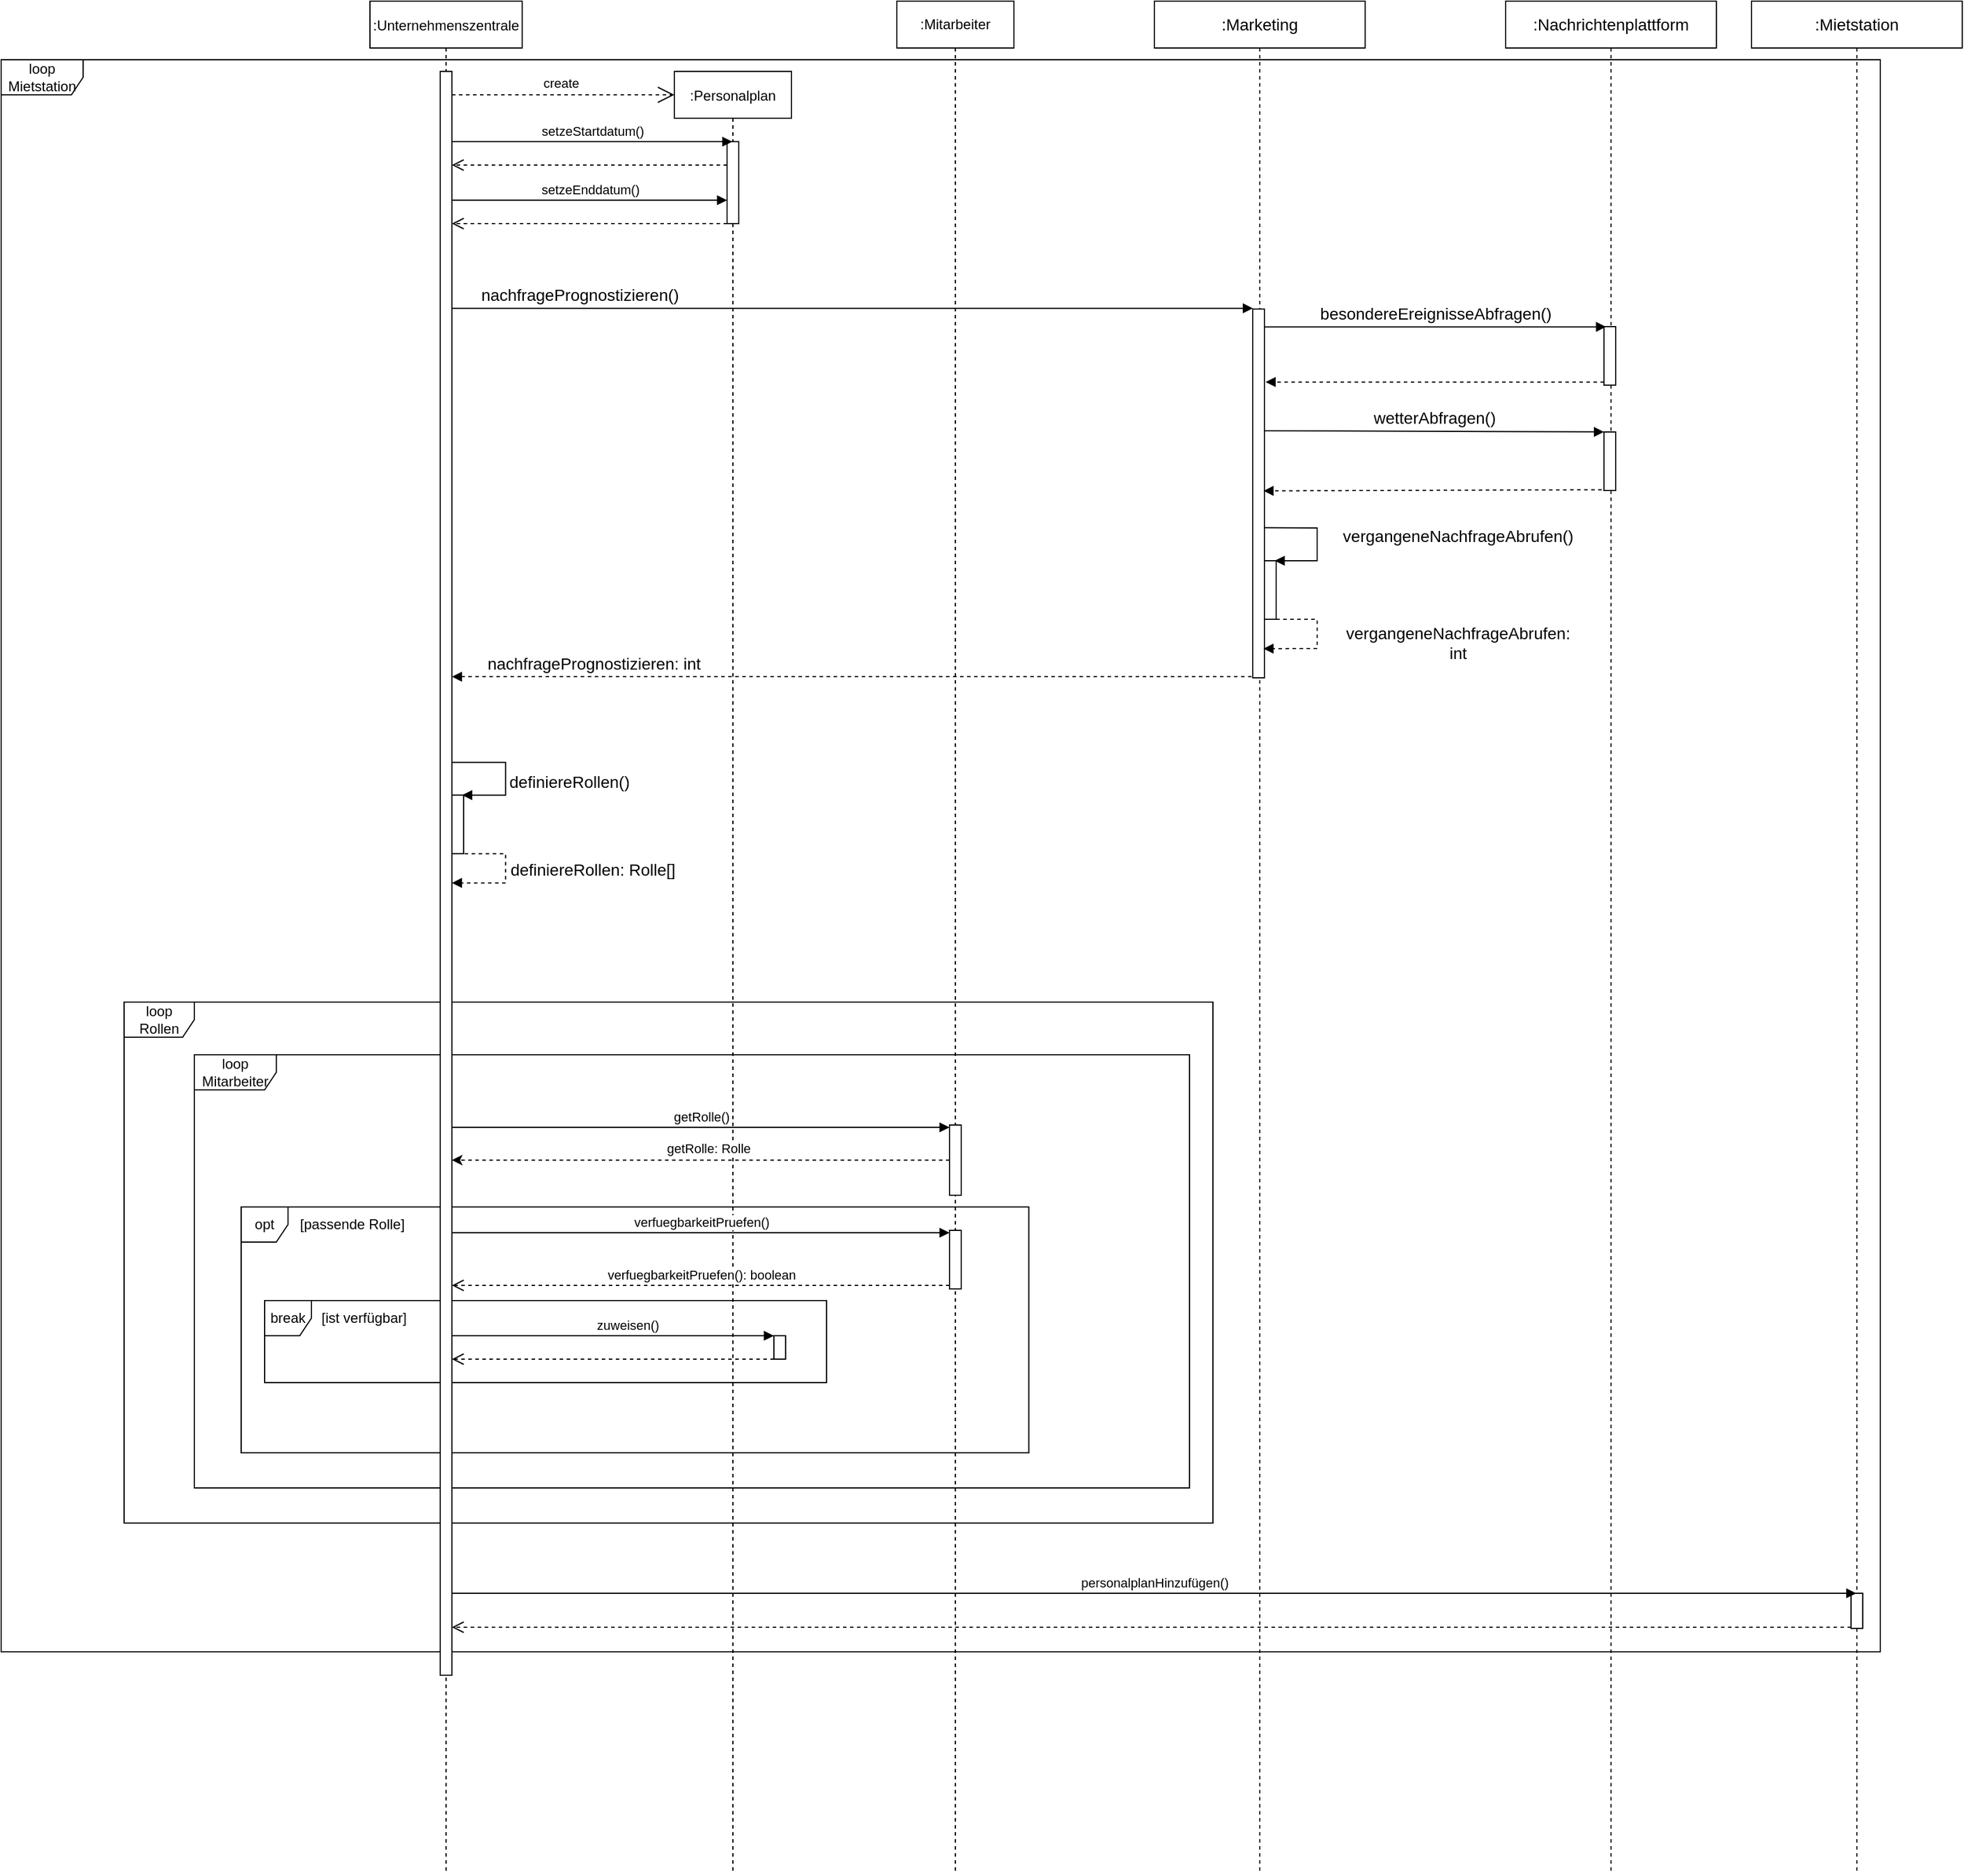 <mxfile>
    <diagram id="kgpKYQtTHZ0yAKxKKP6v" name="Page-1">
        <mxGraphModel dx="4953" dy="1670" grid="1" gridSize="10" guides="1" tooltips="1" connect="1" arrows="1" fold="1" page="1" pageScale="1" pageWidth="850" pageHeight="1100" math="0" shadow="0">
            <root>
                <mxCell id="0"/>
                <mxCell id="1" parent="0"/>
                <mxCell id="CxPesAvTZG-PsAYtESMr-20" value="opt" style="shape=umlFrame;whiteSpace=wrap;html=1;width=40;height=30;" parent="1" vertex="1">
                    <mxGeometry x="-50" y="1110" width="672.75" height="210" as="geometry"/>
                </mxCell>
                <mxCell id="21" value="loop Mietstation" style="shape=umlFrame;whiteSpace=wrap;html=1;width=70;height=30;" vertex="1" parent="1">
                    <mxGeometry x="-255" y="130" width="1605" height="1360" as="geometry"/>
                </mxCell>
                <mxCell id="CxPesAvTZG-PsAYtESMr-15" value="loop Rollen" style="shape=umlFrame;whiteSpace=wrap;html=1;" parent="1" vertex="1">
                    <mxGeometry x="-150" y="935" width="930" height="445" as="geometry"/>
                </mxCell>
                <mxCell id="3nuBFxr9cyL0pnOWT2aG-1" value=":Unternehmenszentrale" style="shape=umlLifeline;perimeter=lifelinePerimeter;container=1;collapsible=0;recursiveResize=0;rounded=0;shadow=0;strokeWidth=1;size=40;" parent="1" vertex="1">
                    <mxGeometry x="60" y="80" width="130" height="1600" as="geometry"/>
                </mxCell>
                <mxCell id="22" value="loop Mitarbeiter" style="shape=umlFrame;whiteSpace=wrap;html=1;width=70;height=30;" vertex="1" parent="3nuBFxr9cyL0pnOWT2aG-1">
                    <mxGeometry x="-150" y="900" width="850" height="370" as="geometry"/>
                </mxCell>
                <mxCell id="27" value="break" style="shape=umlFrame;whiteSpace=wrap;html=1;width=40;height=30;" vertex="1" parent="3nuBFxr9cyL0pnOWT2aG-1">
                    <mxGeometry x="-90" y="1110" width="480" height="70" as="geometry"/>
                </mxCell>
                <mxCell id="CxPesAvTZG-PsAYtESMr-2" value="" style="html=1;points=[];perimeter=orthogonalPerimeter;" parent="3nuBFxr9cyL0pnOWT2aG-1" vertex="1">
                    <mxGeometry x="60" y="60" width="10" height="1370" as="geometry"/>
                </mxCell>
                <mxCell id="18" value="" style="html=1;points=[];perimeter=orthogonalPerimeter;fontSize=14;" vertex="1" parent="3nuBFxr9cyL0pnOWT2aG-1">
                    <mxGeometry x="70.0" y="678.2" width="10" height="50" as="geometry"/>
                </mxCell>
                <mxCell id="19" value="definiereRollen()" style="html=1;verticalAlign=bottom;labelBackgroundColor=none;endArrow=block;endFill=1;rounded=0;fontSize=14;entryX=0.875;entryY=0;entryDx=0;entryDy=0;entryPerimeter=0;" edge="1" parent="3nuBFxr9cyL0pnOWT2aG-1" target="18" source="CxPesAvTZG-PsAYtESMr-2">
                    <mxGeometry x="0.331" y="-54" width="160" relative="1" as="geometry">
                        <mxPoint x="71.22" y="649.995" as="sourcePoint"/>
                        <mxPoint x="-504.17" y="568.2" as="targetPoint"/>
                        <Array as="points">
                            <mxPoint x="115.83" y="650.2"/>
                            <mxPoint x="115.83" y="678.2"/>
                        </Array>
                        <mxPoint x="54" y="54" as="offset"/>
                    </mxGeometry>
                </mxCell>
                <mxCell id="20" value="&lt;div&gt;definiereRollen: Rolle[]&lt;/div&gt;" style="html=1;verticalAlign=bottom;labelBackgroundColor=none;endArrow=block;endFill=1;dashed=1;rounded=0;fontSize=14;" edge="1" parent="3nuBFxr9cyL0pnOWT2aG-1" target="CxPesAvTZG-PsAYtESMr-2">
                    <mxGeometry x="0.134" y="-74" width="160" relative="1" as="geometry">
                        <mxPoint x="80.83" y="728.2" as="sourcePoint"/>
                        <mxPoint x="70.0" y="753.315" as="targetPoint"/>
                        <Array as="points">
                            <mxPoint x="115.83" y="728.2"/>
                            <mxPoint x="115.83" y="753.2"/>
                        </Array>
                        <mxPoint x="74" y="74" as="offset"/>
                    </mxGeometry>
                </mxCell>
                <mxCell id="28" value="[ist verfügbar]" style="text;html=1;strokeColor=none;fillColor=none;align=center;verticalAlign=middle;whiteSpace=wrap;rounded=0;" vertex="1" parent="3nuBFxr9cyL0pnOWT2aG-1">
                    <mxGeometry x="-60" y="1110" width="110" height="30" as="geometry"/>
                </mxCell>
                <mxCell id="CxPesAvTZG-PsAYtESMr-23" value="[passende Rolle]" style="text;html=1;strokeColor=none;fillColor=none;align=center;verticalAlign=middle;whiteSpace=wrap;rounded=0;" parent="3nuBFxr9cyL0pnOWT2aG-1" vertex="1">
                    <mxGeometry x="-70" y="1030" width="110" height="30" as="geometry"/>
                </mxCell>
                <mxCell id="3nuBFxr9cyL0pnOWT2aG-5" value=":Personalplan" style="shape=umlLifeline;perimeter=lifelinePerimeter;container=1;collapsible=0;recursiveResize=0;rounded=0;shadow=0;strokeWidth=1;" parent="1" vertex="1">
                    <mxGeometry x="320" y="140" width="100" height="1540" as="geometry"/>
                </mxCell>
                <mxCell id="CxPesAvTZG-PsAYtESMr-5" value="" style="html=1;points=[];perimeter=orthogonalPerimeter;" parent="3nuBFxr9cyL0pnOWT2aG-5" vertex="1">
                    <mxGeometry x="45" y="60" width="10" height="70" as="geometry"/>
                </mxCell>
                <mxCell id="29" value="" style="html=1;points=[];perimeter=orthogonalPerimeter;" vertex="1" parent="3nuBFxr9cyL0pnOWT2aG-5">
                    <mxGeometry x="85" y="1080" width="10" height="20" as="geometry"/>
                </mxCell>
                <mxCell id="CxPesAvTZG-PsAYtESMr-1" value=":Mitarbeiter" style="shape=umlLifeline;perimeter=lifelinePerimeter;whiteSpace=wrap;html=1;container=1;collapsible=0;recursiveResize=0;outlineConnect=0;" parent="1" vertex="1">
                    <mxGeometry x="510" y="80" width="100" height="1600" as="geometry"/>
                </mxCell>
                <mxCell id="24" value="" style="html=1;points=[];perimeter=orthogonalPerimeter;" vertex="1" parent="CxPesAvTZG-PsAYtESMr-1">
                    <mxGeometry x="45" y="960" width="10" height="60" as="geometry"/>
                </mxCell>
                <mxCell id="CxPesAvTZG-PsAYtESMr-18" value="" style="html=1;points=[];perimeter=orthogonalPerimeter;" parent="CxPesAvTZG-PsAYtESMr-1" vertex="1">
                    <mxGeometry x="45" y="1050" width="10" height="50" as="geometry"/>
                </mxCell>
                <mxCell id="CxPesAvTZG-PsAYtESMr-3" value="create" style="endArrow=open;endSize=12;dashed=1;html=1;rounded=0;" parent="1" source="CxPesAvTZG-PsAYtESMr-2" edge="1">
                    <mxGeometry x="-0.026" y="10" width="160" relative="1" as="geometry">
                        <mxPoint x="130" y="150" as="sourcePoint"/>
                        <mxPoint x="320" y="160" as="targetPoint"/>
                        <Array as="points">
                            <mxPoint x="220" y="160"/>
                        </Array>
                        <mxPoint as="offset"/>
                    </mxGeometry>
                </mxCell>
                <mxCell id="CxPesAvTZG-PsAYtESMr-4" value="setzeStartdatum()" style="html=1;verticalAlign=bottom;endArrow=block;rounded=0;" parent="1" source="CxPesAvTZG-PsAYtESMr-2" target="3nuBFxr9cyL0pnOWT2aG-5" edge="1">
                    <mxGeometry width="80" relative="1" as="geometry">
                        <mxPoint x="150" y="230" as="sourcePoint"/>
                        <mxPoint x="230" y="230" as="targetPoint"/>
                        <Array as="points">
                            <mxPoint x="260" y="200"/>
                        </Array>
                    </mxGeometry>
                </mxCell>
                <mxCell id="CxPesAvTZG-PsAYtESMr-6" value="" style="html=1;verticalAlign=bottom;endArrow=open;dashed=1;endSize=8;rounded=0;" parent="1" source="CxPesAvTZG-PsAYtESMr-5" target="CxPesAvTZG-PsAYtESMr-2" edge="1">
                    <mxGeometry relative="1" as="geometry">
                        <mxPoint x="280" y="250" as="sourcePoint"/>
                        <mxPoint x="200" y="250" as="targetPoint"/>
                        <Array as="points">
                            <mxPoint x="240" y="220"/>
                        </Array>
                    </mxGeometry>
                </mxCell>
                <mxCell id="CxPesAvTZG-PsAYtESMr-11" value="setzeEnddatum()" style="html=1;verticalAlign=bottom;endArrow=block;rounded=0;" parent="1" source="CxPesAvTZG-PsAYtESMr-2" target="CxPesAvTZG-PsAYtESMr-5" edge="1">
                    <mxGeometry width="80" relative="1" as="geometry">
                        <mxPoint x="270" y="350" as="sourcePoint"/>
                        <mxPoint x="350" y="350" as="targetPoint"/>
                        <Array as="points">
                            <mxPoint x="240" y="250"/>
                        </Array>
                    </mxGeometry>
                </mxCell>
                <mxCell id="CxPesAvTZG-PsAYtESMr-12" value="" style="html=1;verticalAlign=bottom;endArrow=open;dashed=1;endSize=8;rounded=0;" parent="1" source="CxPesAvTZG-PsAYtESMr-5" target="CxPesAvTZG-PsAYtESMr-2" edge="1">
                    <mxGeometry relative="1" as="geometry">
                        <mxPoint x="350" y="350" as="sourcePoint"/>
                        <mxPoint x="270" y="350" as="targetPoint"/>
                        <Array as="points">
                            <mxPoint x="250" y="270"/>
                        </Array>
                    </mxGeometry>
                </mxCell>
                <mxCell id="2" value="nachfragePrognostizieren()" style="html=1;verticalAlign=bottom;labelBackgroundColor=none;endArrow=block;endFill=1;rounded=0;fontSize=14;entryX=0.009;entryY=-0.002;entryDx=0;entryDy=0;entryPerimeter=0;" edge="1" parent="1" target="4" source="CxPesAvTZG-PsAYtESMr-2">
                    <mxGeometry x="-0.678" width="160" relative="1" as="geometry">
                        <mxPoint x="150" y="342.0" as="sourcePoint"/>
                        <mxPoint x="1200" y="342" as="targetPoint"/>
                        <mxPoint x="-1" as="offset"/>
                    </mxGeometry>
                </mxCell>
                <mxCell id="3" value=":Marketing" style="shape=umlLifeline;perimeter=lifelinePerimeter;whiteSpace=wrap;html=1;container=1;collapsible=0;recursiveResize=0;outlineConnect=0;lifelineDashed=1;fontSize=14;size=40;" vertex="1" parent="1">
                    <mxGeometry x="730" y="80" width="180" height="1600" as="geometry"/>
                </mxCell>
                <mxCell id="4" value="" style="html=1;points=[];perimeter=orthogonalPerimeter;fontSize=14;" vertex="1" parent="3">
                    <mxGeometry x="84" y="263" width="10" height="315" as="geometry"/>
                </mxCell>
                <mxCell id="5" value="" style="html=1;points=[];perimeter=orthogonalPerimeter;fontSize=14;" vertex="1" parent="3">
                    <mxGeometry x="94" y="478" width="10" height="50" as="geometry"/>
                </mxCell>
                <mxCell id="6" value="vergangeneNachfrageAbrufen()" style="html=1;verticalAlign=bottom;labelBackgroundColor=none;endArrow=block;endFill=1;rounded=0;fontSize=14;entryX=0.875;entryY=0;entryDx=0;entryDy=0;entryPerimeter=0;exitX=1.039;exitY=0.593;exitDx=0;exitDy=0;exitPerimeter=0;" edge="1" parent="3" source="4" target="5">
                    <mxGeometry x="0.15" y="120" width="160" relative="1" as="geometry">
                        <mxPoint x="99" y="448" as="sourcePoint"/>
                        <mxPoint x="249" y="448" as="targetPoint"/>
                        <Array as="points">
                            <mxPoint x="139" y="450"/>
                            <mxPoint x="139" y="478"/>
                        </Array>
                        <mxPoint as="offset"/>
                    </mxGeometry>
                </mxCell>
                <mxCell id="7" value="&lt;div&gt;vergangeneNachfrageAbrufen:&lt;/div&gt;&lt;div&gt;int&lt;br&gt;&lt;/div&gt;" style="html=1;verticalAlign=bottom;labelBackgroundColor=none;endArrow=block;endFill=1;dashed=1;rounded=0;fontSize=14;entryX=0.917;entryY=0.921;entryDx=0;entryDy=0;entryPerimeter=0;" edge="1" parent="3" target="4">
                    <mxGeometry x="0.134" y="121" width="160" relative="1" as="geometry">
                        <mxPoint x="104" y="528" as="sourcePoint"/>
                        <mxPoint x="264" y="528" as="targetPoint"/>
                        <Array as="points">
                            <mxPoint x="139" y="528"/>
                            <mxPoint x="139" y="553"/>
                        </Array>
                        <mxPoint x="120" y="-106" as="offset"/>
                    </mxGeometry>
                </mxCell>
                <mxCell id="8" value=":Nachrichtenplattform" style="shape=umlLifeline;perimeter=lifelinePerimeter;whiteSpace=wrap;html=1;container=1;collapsible=0;recursiveResize=0;outlineConnect=0;lifelineDashed=1;fontSize=14;" vertex="1" parent="1">
                    <mxGeometry x="1030" y="80" width="180" height="1600" as="geometry"/>
                </mxCell>
                <mxCell id="9" value="" style="html=1;points=[];perimeter=orthogonalPerimeter;fontSize=14;" vertex="1" parent="8">
                    <mxGeometry x="84" y="278" width="10" height="50" as="geometry"/>
                </mxCell>
                <mxCell id="10" value="" style="html=1;points=[];perimeter=orthogonalPerimeter;fontSize=14;" vertex="1" parent="8">
                    <mxGeometry x="84" y="368" width="10" height="50" as="geometry"/>
                </mxCell>
                <mxCell id="11" value="besondereEreignisseAbfragen()" style="html=1;verticalAlign=bottom;labelBackgroundColor=none;endArrow=block;endFill=1;rounded=0;fontSize=14;entryX=0.178;entryY=0.004;entryDx=0;entryDy=0;entryPerimeter=0;" edge="1" parent="1" source="4" target="9">
                    <mxGeometry width="160" relative="1" as="geometry">
                        <mxPoint x="859" y="388" as="sourcePoint"/>
                        <mxPoint x="1019" y="388" as="targetPoint"/>
                    </mxGeometry>
                </mxCell>
                <mxCell id="12" value="" style="html=1;verticalAlign=bottom;labelBackgroundColor=none;endArrow=block;endFill=1;dashed=1;rounded=0;fontSize=14;entryX=1.1;entryY=0.198;entryDx=0;entryDy=0;entryPerimeter=0;" edge="1" parent="1" source="9" target="4">
                    <mxGeometry width="160" relative="1" as="geometry">
                        <mxPoint x="1119" y="405.34" as="sourcePoint"/>
                        <mxPoint x="854" y="405.34" as="targetPoint"/>
                    </mxGeometry>
                </mxCell>
                <mxCell id="13" value="wetterAbfragen()" style="html=1;verticalAlign=bottom;labelBackgroundColor=none;endArrow=block;endFill=1;rounded=0;fontSize=14;exitX=0.946;exitY=0.33;exitDx=0;exitDy=0;exitPerimeter=0;" edge="1" parent="1" source="4">
                    <mxGeometry width="160" relative="1" as="geometry">
                        <mxPoint x="855.04" y="447.96" as="sourcePoint"/>
                        <mxPoint x="1114" y="447.96" as="targetPoint"/>
                    </mxGeometry>
                </mxCell>
                <mxCell id="14" value="" style="html=1;verticalAlign=bottom;labelBackgroundColor=none;endArrow=block;endFill=1;dashed=1;rounded=0;fontSize=14;exitX=-0.193;exitY=0.886;exitDx=0;exitDy=0;exitPerimeter=0;entryX=0.918;entryY=0.493;entryDx=0;entryDy=0;entryPerimeter=0;" edge="1" parent="1" target="4">
                    <mxGeometry width="160" relative="1" as="geometry">
                        <mxPoint x="1112.07" y="497.34" as="sourcePoint"/>
                        <mxPoint x="854" y="497.34" as="targetPoint"/>
                    </mxGeometry>
                </mxCell>
                <mxCell id="15" value="nachfragePrognostizieren: int" style="html=1;verticalAlign=bottom;labelBackgroundColor=none;endArrow=block;endFill=1;dashed=1;rounded=0;fontSize=14;exitX=-0.1;exitY=0.997;exitDx=0;exitDy=0;exitPerimeter=0;" edge="1" parent="1" source="4" target="CxPesAvTZG-PsAYtESMr-2">
                    <mxGeometry x="0.649" width="160" relative="1" as="geometry">
                        <mxPoint x="855" y="470" as="sourcePoint"/>
                        <mxPoint x="150" y="657" as="targetPoint"/>
                        <mxPoint x="1" as="offset"/>
                    </mxGeometry>
                </mxCell>
                <mxCell id="CxPesAvTZG-PsAYtESMr-16" value="getRolle()" style="html=1;verticalAlign=bottom;endArrow=block;rounded=0;" parent="1" source="CxPesAvTZG-PsAYtESMr-2" target="24" edge="1">
                    <mxGeometry width="80" relative="1" as="geometry">
                        <mxPoint x="170" y="1042" as="sourcePoint"/>
                        <mxPoint x="354" y="1042" as="targetPoint"/>
                        <Array as="points">
                            <mxPoint x="229" y="1042"/>
                        </Array>
                    </mxGeometry>
                </mxCell>
                <mxCell id="25" style="edgeStyle=none;html=1;dashed=1;" edge="1" parent="1" source="24" target="CxPesAvTZG-PsAYtESMr-2">
                    <mxGeometry relative="1" as="geometry"/>
                </mxCell>
                <mxCell id="26" value="getRolle: Rolle" style="edgeLabel;html=1;align=center;verticalAlign=middle;resizable=0;points=[];" vertex="1" connectable="0" parent="25">
                    <mxGeometry x="0.049" y="1" relative="1" as="geometry">
                        <mxPoint x="17" y="-11" as="offset"/>
                    </mxGeometry>
                </mxCell>
                <mxCell id="CxPesAvTZG-PsAYtESMr-17" value="verfuegbarkeitPruefen()" style="html=1;verticalAlign=bottom;endArrow=block;rounded=0;" parent="1" edge="1">
                    <mxGeometry width="80" relative="1" as="geometry">
                        <mxPoint x="130" y="1132" as="sourcePoint"/>
                        <mxPoint x="555" y="1132" as="targetPoint"/>
                        <Array as="points">
                            <mxPoint x="460" y="1132"/>
                        </Array>
                    </mxGeometry>
                </mxCell>
                <mxCell id="CxPesAvTZG-PsAYtESMr-24" value="verfuegbarkeitPruefen(): boolean" style="html=1;verticalAlign=bottom;endArrow=open;dashed=1;endSize=8;rounded=0;" parent="1" edge="1">
                    <mxGeometry relative="1" as="geometry">
                        <mxPoint x="555" y="1177" as="sourcePoint"/>
                        <mxPoint x="130" y="1177" as="targetPoint"/>
                        <Array as="points">
                            <mxPoint x="470" y="1177"/>
                        </Array>
                    </mxGeometry>
                </mxCell>
                <mxCell id="CxPesAvTZG-PsAYtESMr-13" value="zuweisen()" style="html=1;verticalAlign=bottom;endArrow=block;rounded=0;" parent="1" source="CxPesAvTZG-PsAYtESMr-2" target="29" edge="1">
                    <mxGeometry x="0.091" width="80" relative="1" as="geometry">
                        <mxPoint x="160" y="1220" as="sourcePoint"/>
                        <mxPoint x="395" y="1220" as="targetPoint"/>
                        <Array as="points">
                            <mxPoint x="270" y="1220"/>
                        </Array>
                        <mxPoint as="offset"/>
                    </mxGeometry>
                </mxCell>
                <mxCell id="CxPesAvTZG-PsAYtESMr-14" value="" style="html=1;verticalAlign=bottom;endArrow=open;dashed=1;endSize=8;rounded=0;" parent="1" source="29" target="CxPesAvTZG-PsAYtESMr-2" edge="1">
                    <mxGeometry relative="1" as="geometry">
                        <mxPoint x="395" y="1240" as="sourcePoint"/>
                        <mxPoint x="160" y="1240" as="targetPoint"/>
                        <Array as="points">
                            <mxPoint x="280" y="1240"/>
                        </Array>
                    </mxGeometry>
                </mxCell>
                <mxCell id="33" value=":Mietstation" style="shape=umlLifeline;perimeter=lifelinePerimeter;whiteSpace=wrap;html=1;container=1;collapsible=0;recursiveResize=0;outlineConnect=0;lifelineDashed=1;fontSize=14;" vertex="1" parent="1">
                    <mxGeometry x="1240" y="80" width="180" height="1600" as="geometry"/>
                </mxCell>
                <mxCell id="35" value="" style="html=1;points=[];perimeter=orthogonalPerimeter;fontSize=14;" vertex="1" parent="33">
                    <mxGeometry x="85" y="1360" width="10" height="30" as="geometry"/>
                </mxCell>
                <mxCell id="37" value="personalplanHinzufügen()" style="html=1;verticalAlign=bottom;endArrow=block;rounded=0;" edge="1" parent="1" source="CxPesAvTZG-PsAYtESMr-2" target="33">
                    <mxGeometry width="80" relative="1" as="geometry">
                        <mxPoint x="160" y="1440" as="sourcePoint"/>
                        <mxPoint x="435" y="1440" as="targetPoint"/>
                        <Array as="points">
                            <mxPoint x="300" y="1440"/>
                        </Array>
                    </mxGeometry>
                </mxCell>
                <mxCell id="38" value="" style="html=1;verticalAlign=bottom;endArrow=open;dashed=1;endSize=8;rounded=0;" edge="1" parent="1">
                    <mxGeometry relative="1" as="geometry">
                        <mxPoint x="1325" y="1469" as="sourcePoint"/>
                        <mxPoint x="130" y="1469" as="targetPoint"/>
                        <Array as="points"/>
                    </mxGeometry>
                </mxCell>
            </root>
        </mxGraphModel>
    </diagram>
</mxfile>